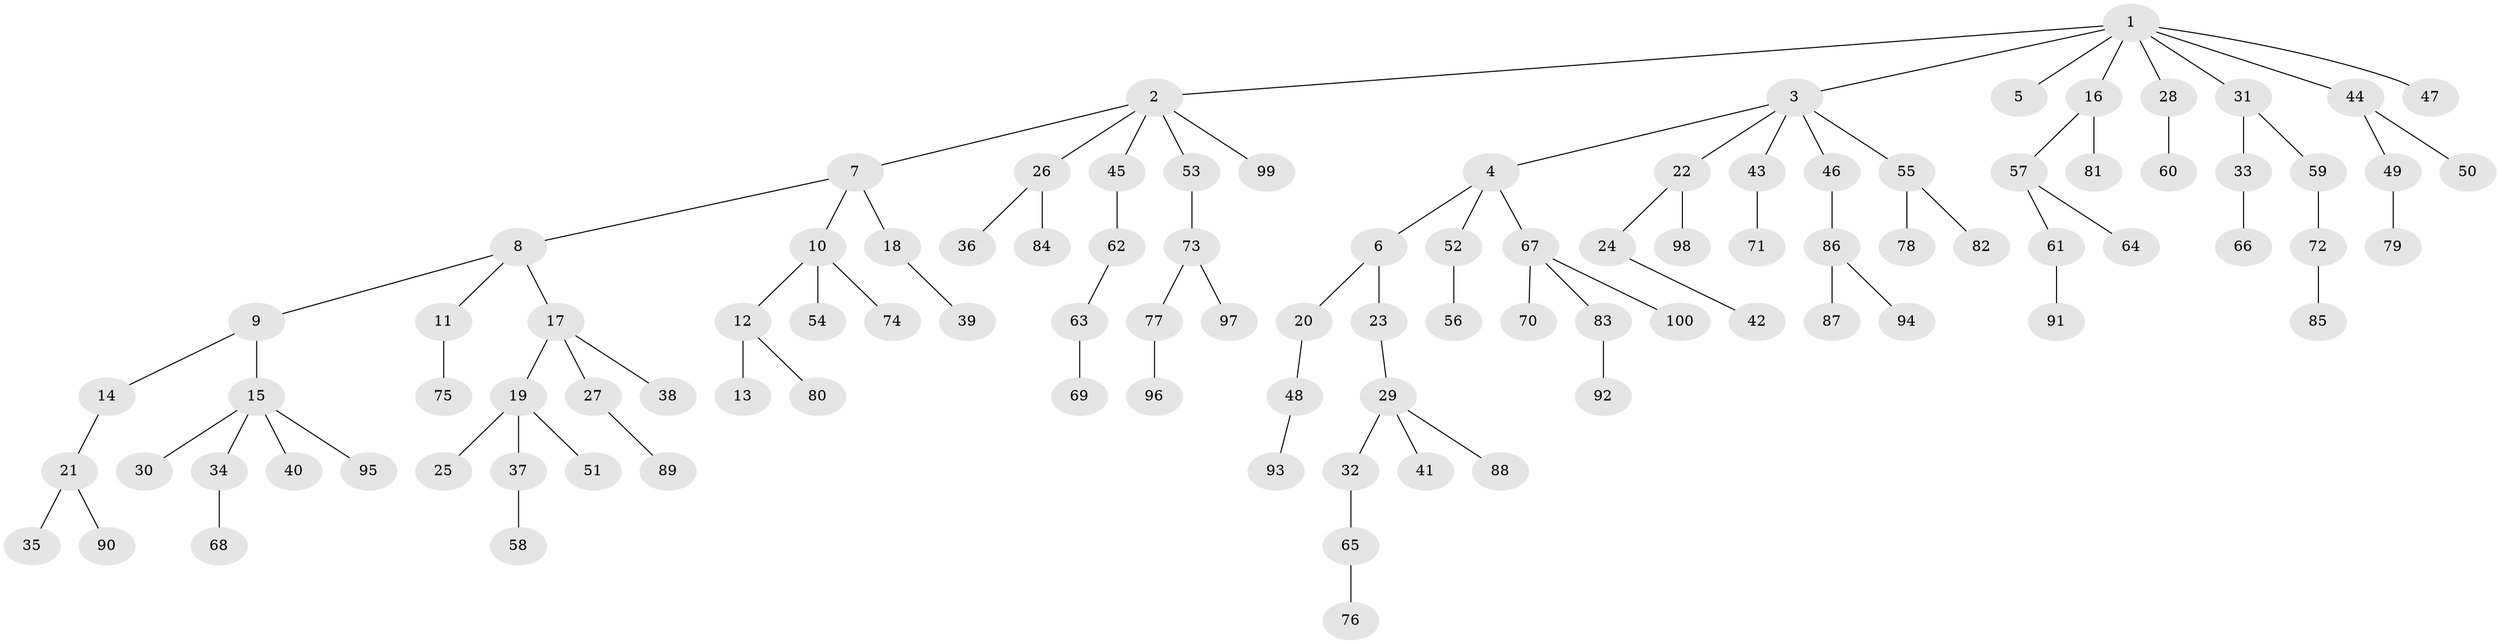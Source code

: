 // Generated by graph-tools (version 1.1) at 2025/11/02/21/25 10:11:10]
// undirected, 100 vertices, 99 edges
graph export_dot {
graph [start="1"]
  node [color=gray90,style=filled];
  1;
  2;
  3;
  4;
  5;
  6;
  7;
  8;
  9;
  10;
  11;
  12;
  13;
  14;
  15;
  16;
  17;
  18;
  19;
  20;
  21;
  22;
  23;
  24;
  25;
  26;
  27;
  28;
  29;
  30;
  31;
  32;
  33;
  34;
  35;
  36;
  37;
  38;
  39;
  40;
  41;
  42;
  43;
  44;
  45;
  46;
  47;
  48;
  49;
  50;
  51;
  52;
  53;
  54;
  55;
  56;
  57;
  58;
  59;
  60;
  61;
  62;
  63;
  64;
  65;
  66;
  67;
  68;
  69;
  70;
  71;
  72;
  73;
  74;
  75;
  76;
  77;
  78;
  79;
  80;
  81;
  82;
  83;
  84;
  85;
  86;
  87;
  88;
  89;
  90;
  91;
  92;
  93;
  94;
  95;
  96;
  97;
  98;
  99;
  100;
  1 -- 2;
  1 -- 3;
  1 -- 5;
  1 -- 16;
  1 -- 28;
  1 -- 31;
  1 -- 44;
  1 -- 47;
  2 -- 7;
  2 -- 26;
  2 -- 45;
  2 -- 53;
  2 -- 99;
  3 -- 4;
  3 -- 22;
  3 -- 43;
  3 -- 46;
  3 -- 55;
  4 -- 6;
  4 -- 52;
  4 -- 67;
  6 -- 20;
  6 -- 23;
  7 -- 8;
  7 -- 10;
  7 -- 18;
  8 -- 9;
  8 -- 11;
  8 -- 17;
  9 -- 14;
  9 -- 15;
  10 -- 12;
  10 -- 54;
  10 -- 74;
  11 -- 75;
  12 -- 13;
  12 -- 80;
  14 -- 21;
  15 -- 30;
  15 -- 34;
  15 -- 40;
  15 -- 95;
  16 -- 57;
  16 -- 81;
  17 -- 19;
  17 -- 27;
  17 -- 38;
  18 -- 39;
  19 -- 25;
  19 -- 37;
  19 -- 51;
  20 -- 48;
  21 -- 35;
  21 -- 90;
  22 -- 24;
  22 -- 98;
  23 -- 29;
  24 -- 42;
  26 -- 36;
  26 -- 84;
  27 -- 89;
  28 -- 60;
  29 -- 32;
  29 -- 41;
  29 -- 88;
  31 -- 33;
  31 -- 59;
  32 -- 65;
  33 -- 66;
  34 -- 68;
  37 -- 58;
  43 -- 71;
  44 -- 49;
  44 -- 50;
  45 -- 62;
  46 -- 86;
  48 -- 93;
  49 -- 79;
  52 -- 56;
  53 -- 73;
  55 -- 78;
  55 -- 82;
  57 -- 61;
  57 -- 64;
  59 -- 72;
  61 -- 91;
  62 -- 63;
  63 -- 69;
  65 -- 76;
  67 -- 70;
  67 -- 83;
  67 -- 100;
  72 -- 85;
  73 -- 77;
  73 -- 97;
  77 -- 96;
  83 -- 92;
  86 -- 87;
  86 -- 94;
}
